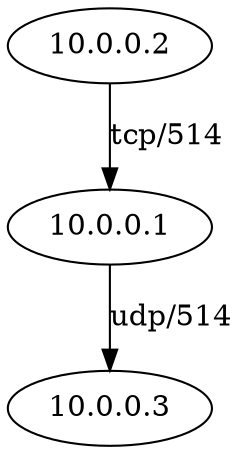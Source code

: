 digraph {
	"10.0.0.1"
	"10.0.0.2"
	"10.0.0.3"
	"10.0.0.2" -> "10.0.0.1" [label="tcp/514"]
	"10.0.0.1" -> "10.0.0.3" [label="udp/514"]
}
